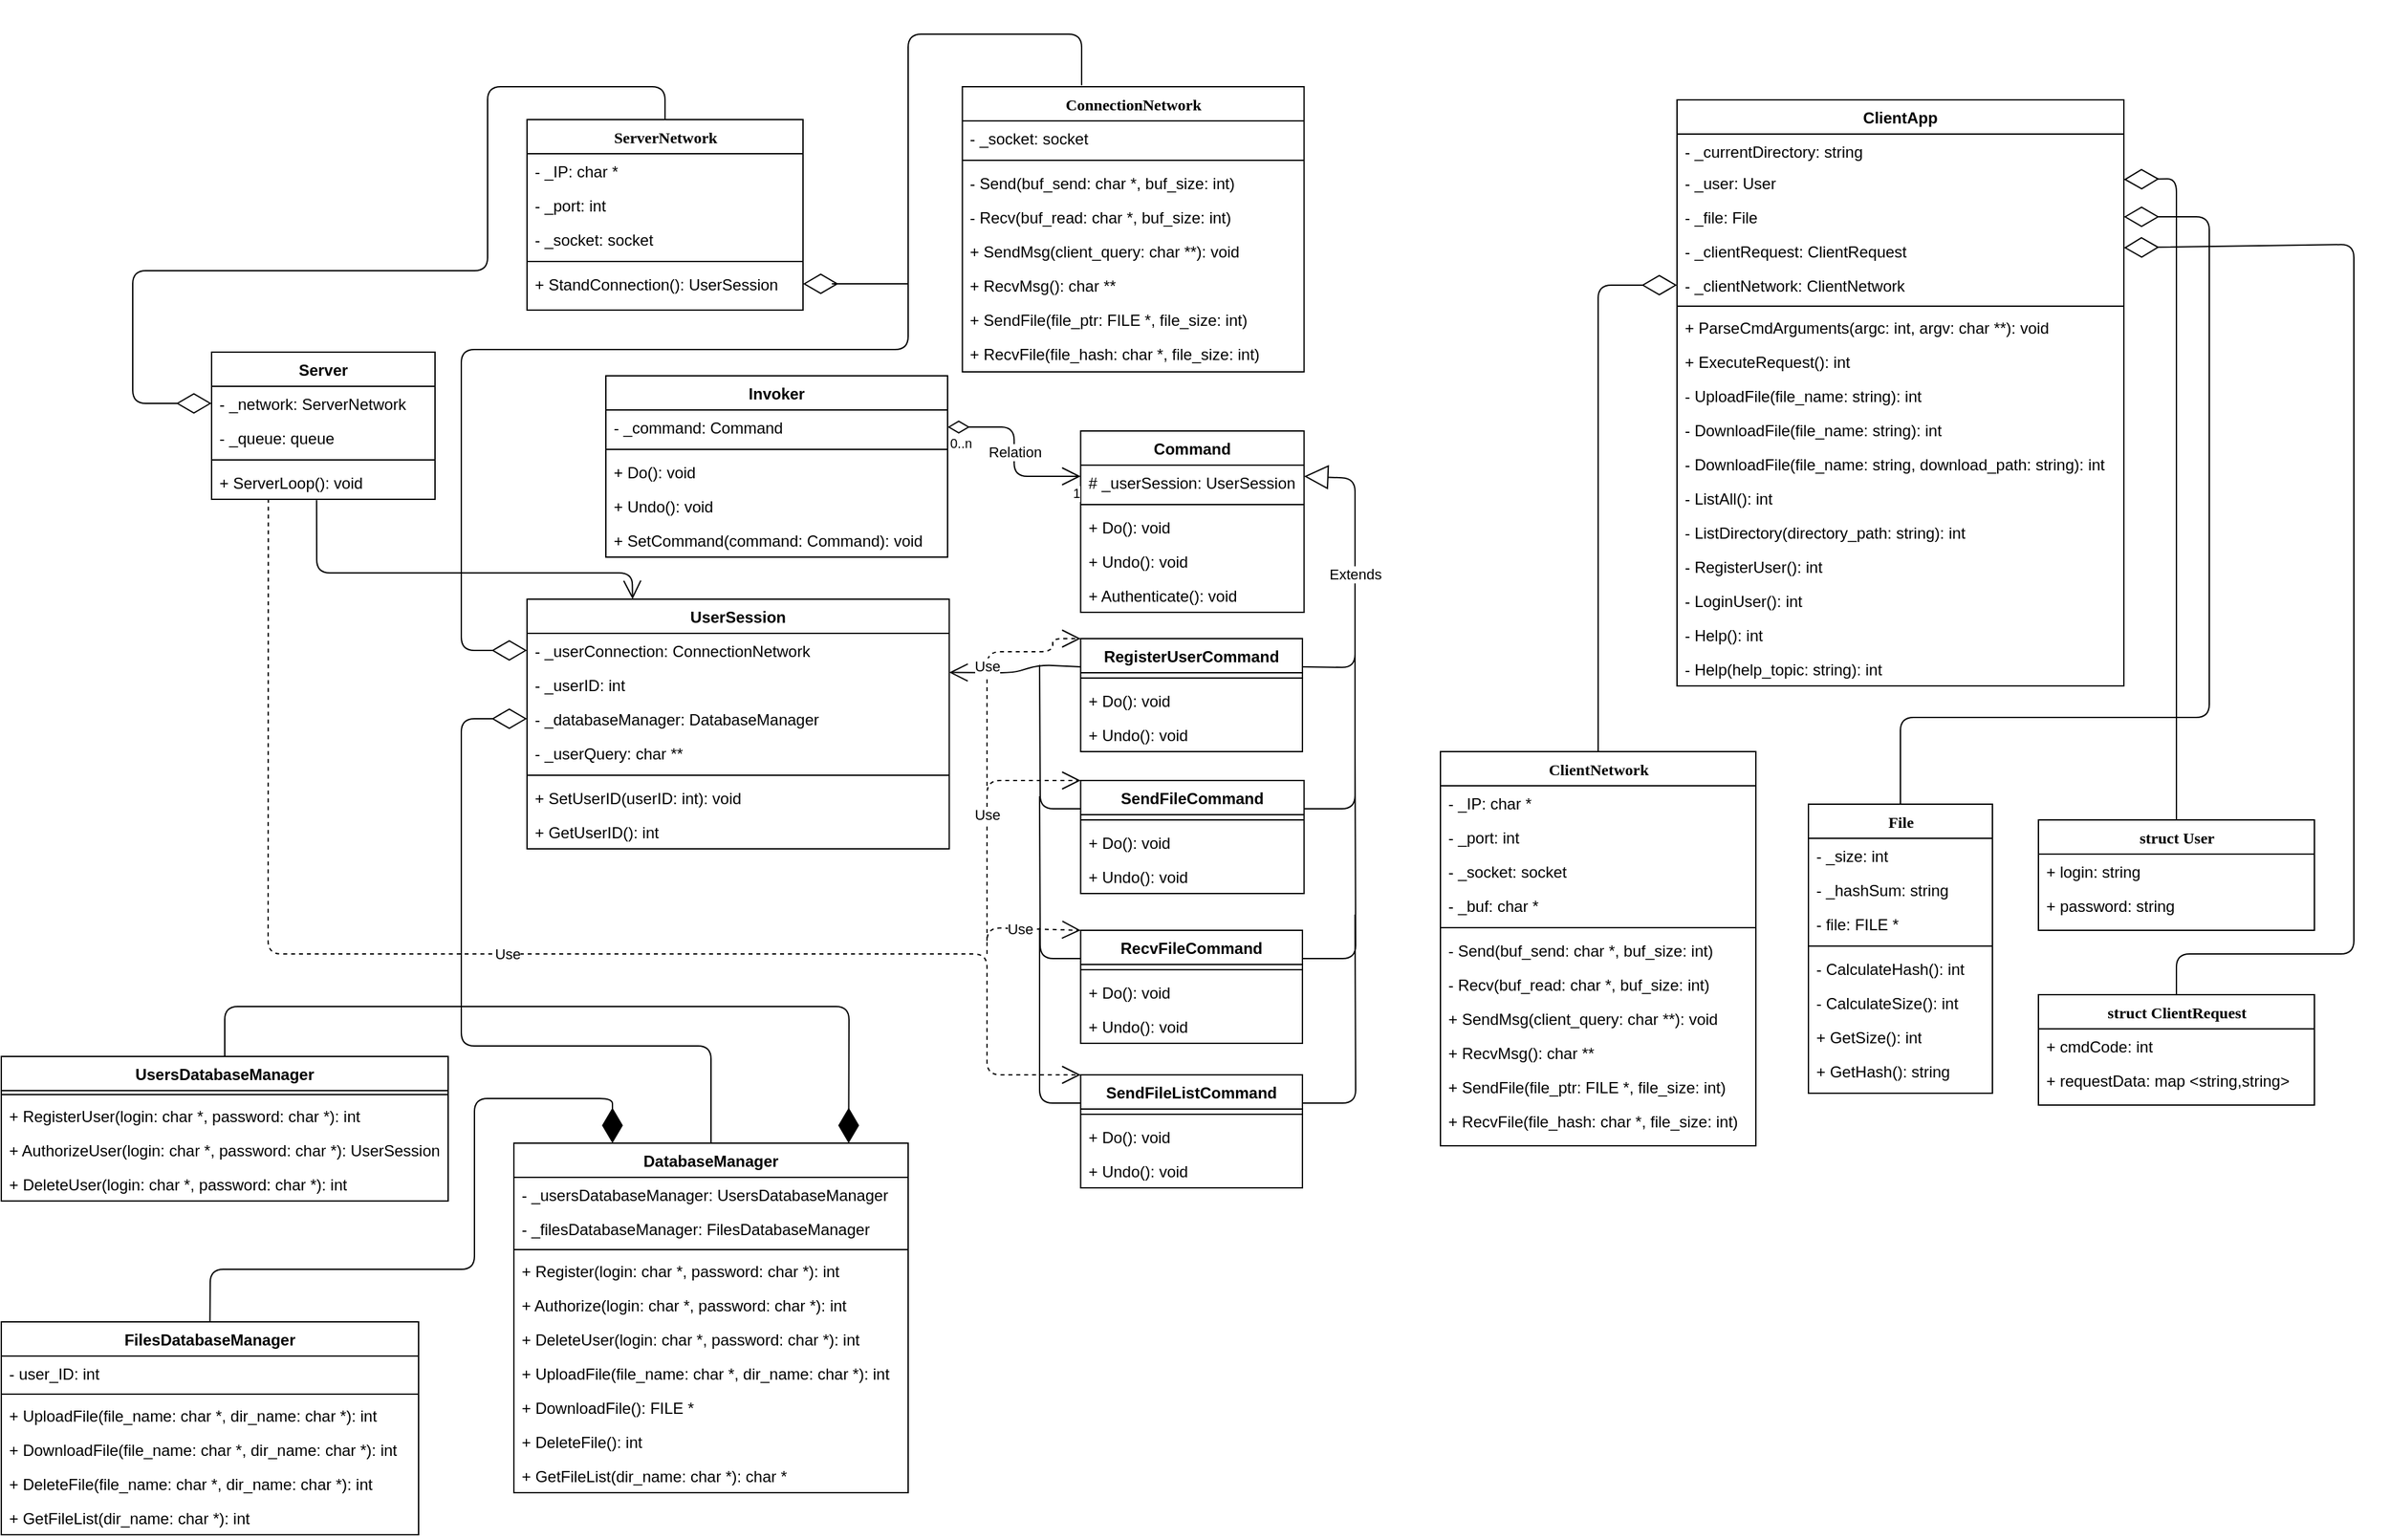 <mxfile version="12.9.10" type="device"><diagram name="Page-1" id="9f46799a-70d6-7492-0946-bef42562c5a5"><mxGraphModel dx="1616" dy="1796" grid="1" gridSize="10" guides="1" tooltips="1" connect="1" arrows="1" fold="1" page="1" pageScale="1" pageWidth="1100" pageHeight="850" background="#ffffff" math="0" shadow="0"><root><mxCell id="0"/><mxCell id="1" parent="0"/><mxCell id="78961159f06e98e8-17" value="ClientNetwork" style="swimlane;html=1;fontStyle=1;align=center;verticalAlign=top;childLayout=stackLayout;horizontal=1;startSize=26;horizontalStack=0;resizeParent=1;resizeLast=0;collapsible=1;marginBottom=0;swimlaneFillColor=#ffffff;rounded=0;shadow=0;comic=0;labelBackgroundColor=none;strokeWidth=1;fillColor=none;fontFamily=Verdana;fontSize=12" parent="1" vertex="1"><mxGeometry x="55" y="-254" width="240" height="300" as="geometry"/></mxCell><mxCell id="78961159f06e98e8-21" value="- _IP: char *" style="text;html=1;strokeColor=none;fillColor=none;align=left;verticalAlign=top;spacingLeft=4;spacingRight=4;whiteSpace=wrap;overflow=hidden;rotatable=0;points=[[0,0.5],[1,0.5]];portConstraint=eastwest;" parent="78961159f06e98e8-17" vertex="1"><mxGeometry y="26" width="240" height="26" as="geometry"/></mxCell><mxCell id="78961159f06e98e8-23" value="- _port: int" style="text;html=1;strokeColor=none;fillColor=none;align=left;verticalAlign=top;spacingLeft=4;spacingRight=4;whiteSpace=wrap;overflow=hidden;rotatable=0;points=[[0,0.5],[1,0.5]];portConstraint=eastwest;" parent="78961159f06e98e8-17" vertex="1"><mxGeometry y="52" width="240" height="26" as="geometry"/></mxCell><mxCell id="78961159f06e98e8-25" value="- _socket: socket" style="text;html=1;strokeColor=none;fillColor=none;align=left;verticalAlign=top;spacingLeft=4;spacingRight=4;whiteSpace=wrap;overflow=hidden;rotatable=0;points=[[0,0.5],[1,0.5]];portConstraint=eastwest;" parent="78961159f06e98e8-17" vertex="1"><mxGeometry y="78" width="240" height="26" as="geometry"/></mxCell><mxCell id="78961159f06e98e8-26" value="- _buf: char *" style="text;html=1;strokeColor=none;fillColor=none;align=left;verticalAlign=top;spacingLeft=4;spacingRight=4;whiteSpace=wrap;overflow=hidden;rotatable=0;points=[[0,0.5],[1,0.5]];portConstraint=eastwest;" parent="78961159f06e98e8-17" vertex="1"><mxGeometry y="104" width="240" height="26" as="geometry"/></mxCell><mxCell id="78961159f06e98e8-19" value="" style="line;html=1;strokeWidth=1;fillColor=none;align=left;verticalAlign=middle;spacingTop=-1;spacingLeft=3;spacingRight=3;rotatable=0;labelPosition=right;points=[];portConstraint=eastwest;" parent="78961159f06e98e8-17" vertex="1"><mxGeometry y="130" width="240" height="8" as="geometry"/></mxCell><mxCell id="78961159f06e98e8-20" value="- Send(buf_send: char *, buf_size: int)" style="text;html=1;strokeColor=none;fillColor=none;align=left;verticalAlign=top;spacingLeft=4;spacingRight=4;whiteSpace=wrap;overflow=hidden;rotatable=0;points=[[0,0.5],[1,0.5]];portConstraint=eastwest;" parent="78961159f06e98e8-17" vertex="1"><mxGeometry y="138" width="240" height="26" as="geometry"/></mxCell><mxCell id="78961159f06e98e8-27" value="- Recv(buf_read: char *, buf_size: int)" style="text;html=1;strokeColor=none;fillColor=none;align=left;verticalAlign=top;spacingLeft=4;spacingRight=4;whiteSpace=wrap;overflow=hidden;rotatable=0;points=[[0,0.5],[1,0.5]];portConstraint=eastwest;" parent="78961159f06e98e8-17" vertex="1"><mxGeometry y="164" width="240" height="26" as="geometry"/></mxCell><mxCell id="P-KAohICmjkEhbukeobM-4" value="+ SendMsg(client_query: char **): void" style="text;html=1;strokeColor=none;fillColor=none;align=left;verticalAlign=top;spacingLeft=4;spacingRight=4;whiteSpace=wrap;overflow=hidden;rotatable=0;points=[[0,0.5],[1,0.5]];portConstraint=eastwest;" parent="78961159f06e98e8-17" vertex="1"><mxGeometry y="190" width="240" height="26" as="geometry"/></mxCell><mxCell id="P-KAohICmjkEhbukeobM-5" value="+ RecvMsg(): char **" style="text;html=1;strokeColor=none;fillColor=none;align=left;verticalAlign=top;spacingLeft=4;spacingRight=4;whiteSpace=wrap;overflow=hidden;rotatable=0;points=[[0,0.5],[1,0.5]];portConstraint=eastwest;" parent="78961159f06e98e8-17" vertex="1"><mxGeometry y="216" width="240" height="26" as="geometry"/></mxCell><mxCell id="P-KAohICmjkEhbukeobM-6" value="+ SendFile(file_ptr: FILE *, file_size: int)" style="text;html=1;strokeColor=none;fillColor=none;align=left;verticalAlign=top;spacingLeft=4;spacingRight=4;whiteSpace=wrap;overflow=hidden;rotatable=0;points=[[0,0.5],[1,0.5]];portConstraint=eastwest;" parent="78961159f06e98e8-17" vertex="1"><mxGeometry y="242" width="240" height="26" as="geometry"/></mxCell><mxCell id="P-KAohICmjkEhbukeobM-7" value="+ RecvFile(file_hash: char *, file_size: int)" style="text;html=1;strokeColor=none;fillColor=none;align=left;verticalAlign=top;spacingLeft=4;spacingRight=4;whiteSpace=wrap;overflow=hidden;rotatable=0;points=[[0,0.5],[1,0.5]];portConstraint=eastwest;" parent="78961159f06e98e8-17" vertex="1"><mxGeometry y="268" width="240" height="26" as="geometry"/></mxCell><mxCell id="P-KAohICmjkEhbukeobM-17" value="ClientApp" style="swimlane;fontStyle=1;align=center;verticalAlign=top;childLayout=stackLayout;horizontal=1;startSize=26;horizontalStack=0;resizeParent=1;resizeParentMax=0;resizeLast=0;collapsible=1;marginBottom=0;" parent="1" vertex="1"><mxGeometry x="235" y="-750" width="340" height="446" as="geometry"><mxRectangle x="440" y="1" width="90" height="26" as="alternateBounds"/></mxGeometry></mxCell><mxCell id="P-KAohICmjkEhbukeobM-18" value="- _currentDirectory: string" style="text;strokeColor=none;fillColor=none;align=left;verticalAlign=top;spacingLeft=4;spacingRight=4;overflow=hidden;rotatable=0;points=[[0,0.5],[1,0.5]];portConstraint=eastwest;" parent="P-KAohICmjkEhbukeobM-17" vertex="1"><mxGeometry y="26" width="340" height="24" as="geometry"/></mxCell><mxCell id="P-KAohICmjkEhbukeobM-19" value="- _user: User" style="text;strokeColor=none;fillColor=none;align=left;verticalAlign=top;spacingLeft=4;spacingRight=4;overflow=hidden;rotatable=0;points=[[0,0.5],[1,0.5]];portConstraint=eastwest;" parent="P-KAohICmjkEhbukeobM-17" vertex="1"><mxGeometry y="50" width="340" height="26" as="geometry"/></mxCell><mxCell id="2sV6daY1KZGA7jN4HU9z-2" value="- _file: File" style="text;strokeColor=none;fillColor=none;align=left;verticalAlign=top;spacingLeft=4;spacingRight=4;overflow=hidden;rotatable=0;points=[[0,0.5],[1,0.5]];portConstraint=eastwest;" parent="P-KAohICmjkEhbukeobM-17" vertex="1"><mxGeometry y="76" width="340" height="26" as="geometry"/></mxCell><mxCell id="RQ9BTX-sx1l9kRDEvKUD-1" value="- _clientRequest: ClientRequest" style="text;strokeColor=none;fillColor=none;align=left;verticalAlign=top;spacingLeft=4;spacingRight=4;overflow=hidden;rotatable=0;points=[[0,0.5],[1,0.5]];portConstraint=eastwest;" vertex="1" parent="P-KAohICmjkEhbukeobM-17"><mxGeometry y="102" width="340" height="26" as="geometry"/></mxCell><mxCell id="2sV6daY1KZGA7jN4HU9z-48" value="- _clientNetwork: ClientNetwork" style="text;strokeColor=none;fillColor=none;align=left;verticalAlign=top;spacingLeft=4;spacingRight=4;overflow=hidden;rotatable=0;points=[[0,0.5],[1,0.5]];portConstraint=eastwest;" parent="P-KAohICmjkEhbukeobM-17" vertex="1"><mxGeometry y="128" width="340" height="26" as="geometry"/></mxCell><mxCell id="P-KAohICmjkEhbukeobM-21" value="" style="line;strokeWidth=1;fillColor=none;align=left;verticalAlign=middle;spacingTop=-1;spacingLeft=3;spacingRight=3;rotatable=0;labelPosition=right;points=[];portConstraint=eastwest;" parent="P-KAohICmjkEhbukeobM-17" vertex="1"><mxGeometry y="154" width="340" height="6" as="geometry"/></mxCell><mxCell id="P-KAohICmjkEhbukeobM-22" value="+ ParseCmdArguments(argc: int, argv: char **): void" style="text;strokeColor=none;fillColor=none;align=left;verticalAlign=top;spacingLeft=4;spacingRight=4;overflow=hidden;rotatable=0;points=[[0,0.5],[1,0.5]];portConstraint=eastwest;" parent="P-KAohICmjkEhbukeobM-17" vertex="1"><mxGeometry y="160" width="340" height="26" as="geometry"/></mxCell><mxCell id="RQ9BTX-sx1l9kRDEvKUD-2" value="+ ExecuteRequest(): int" style="text;strokeColor=none;fillColor=none;align=left;verticalAlign=top;spacingLeft=4;spacingRight=4;overflow=hidden;rotatable=0;points=[[0,0.5],[1,0.5]];portConstraint=eastwest;" vertex="1" parent="P-KAohICmjkEhbukeobM-17"><mxGeometry y="186" width="340" height="26" as="geometry"/></mxCell><mxCell id="P-KAohICmjkEhbukeobM-23" value="- UploadFile(file_name: string): int" style="text;strokeColor=none;fillColor=none;align=left;verticalAlign=top;spacingLeft=4;spacingRight=4;overflow=hidden;rotatable=0;points=[[0,0.5],[1,0.5]];portConstraint=eastwest;" parent="P-KAohICmjkEhbukeobM-17" vertex="1"><mxGeometry y="212" width="340" height="26" as="geometry"/></mxCell><mxCell id="P-KAohICmjkEhbukeobM-25" value="- DownloadFile(file_name: string): int" style="text;strokeColor=none;fillColor=none;align=left;verticalAlign=top;spacingLeft=4;spacingRight=4;overflow=hidden;rotatable=0;points=[[0,0.5],[1,0.5]];portConstraint=eastwest;" parent="P-KAohICmjkEhbukeobM-17" vertex="1"><mxGeometry y="238" width="340" height="26" as="geometry"/></mxCell><mxCell id="P-KAohICmjkEhbukeobM-26" value="- DownloadFile(file_name: string, download_path: string): int" style="text;strokeColor=none;fillColor=none;align=left;verticalAlign=top;spacingLeft=4;spacingRight=4;overflow=hidden;rotatable=0;points=[[0,0.5],[1,0.5]];portConstraint=eastwest;" parent="P-KAohICmjkEhbukeobM-17" vertex="1"><mxGeometry y="264" width="340" height="26" as="geometry"/></mxCell><mxCell id="P-KAohICmjkEhbukeobM-27" value="- ListAll(): int" style="text;strokeColor=none;fillColor=none;align=left;verticalAlign=top;spacingLeft=4;spacingRight=4;overflow=hidden;rotatable=0;points=[[0,0.5],[1,0.5]];portConstraint=eastwest;" parent="P-KAohICmjkEhbukeobM-17" vertex="1"><mxGeometry y="290" width="340" height="26" as="geometry"/></mxCell><mxCell id="P-KAohICmjkEhbukeobM-28" value="- ListDirectory(directory_path: string): int&#xa;" style="text;strokeColor=none;fillColor=none;align=left;verticalAlign=top;spacingLeft=4;spacingRight=4;overflow=hidden;rotatable=0;points=[[0,0.5],[1,0.5]];portConstraint=eastwest;" parent="P-KAohICmjkEhbukeobM-17" vertex="1"><mxGeometry y="316" width="340" height="26" as="geometry"/></mxCell><mxCell id="P-KAohICmjkEhbukeobM-29" value="- RegisterUser(): int" style="text;strokeColor=none;fillColor=none;align=left;verticalAlign=top;spacingLeft=4;spacingRight=4;overflow=hidden;rotatable=0;points=[[0,0.5],[1,0.5]];portConstraint=eastwest;" parent="P-KAohICmjkEhbukeobM-17" vertex="1"><mxGeometry y="342" width="340" height="26" as="geometry"/></mxCell><mxCell id="P-KAohICmjkEhbukeobM-30" value="- LoginUser(): int" style="text;strokeColor=none;fillColor=none;align=left;verticalAlign=top;spacingLeft=4;spacingRight=4;overflow=hidden;rotatable=0;points=[[0,0.5],[1,0.5]];portConstraint=eastwest;" parent="P-KAohICmjkEhbukeobM-17" vertex="1"><mxGeometry y="368" width="340" height="26" as="geometry"/></mxCell><mxCell id="P-KAohICmjkEhbukeobM-31" value="- Help(): int" style="text;strokeColor=none;fillColor=none;align=left;verticalAlign=top;spacingLeft=4;spacingRight=4;overflow=hidden;rotatable=0;points=[[0,0.5],[1,0.5]];portConstraint=eastwest;" parent="P-KAohICmjkEhbukeobM-17" vertex="1"><mxGeometry y="394" width="340" height="26" as="geometry"/></mxCell><mxCell id="P-KAohICmjkEhbukeobM-32" value="- Help(help_topic: string): int" style="text;strokeColor=none;fillColor=none;align=left;verticalAlign=top;spacingLeft=4;spacingRight=4;overflow=hidden;rotatable=0;points=[[0,0.5],[1,0.5]];portConstraint=eastwest;" parent="P-KAohICmjkEhbukeobM-17" vertex="1"><mxGeometry y="420" width="340" height="26" as="geometry"/></mxCell><mxCell id="2sV6daY1KZGA7jN4HU9z-38" value="" style="endArrow=diamondThin;endFill=0;endSize=24;html=1;entryX=1;entryY=0.5;entryDx=0;entryDy=0;exitX=0.5;exitY=0;exitDx=0;exitDy=0;" parent="1" source="78961159f06e98e8-108" target="2sV6daY1KZGA7jN4HU9z-2" edge="1"><mxGeometry width="160" relative="1" as="geometry"><mxPoint x="495" y="-260" as="sourcePoint"/><mxPoint x="925" y="-720" as="targetPoint"/><Array as="points"><mxPoint x="405" y="-280"/><mxPoint x="640" y="-280"/><mxPoint x="640" y="-661"/></Array></mxGeometry></mxCell><mxCell id="2sV6daY1KZGA7jN4HU9z-50" value="" style="endArrow=diamondThin;endFill=0;endSize=24;html=1;entryX=0;entryY=0.5;entryDx=0;entryDy=0;exitX=0.5;exitY=0;exitDx=0;exitDy=0;" parent="1" source="78961159f06e98e8-17" target="2sV6daY1KZGA7jN4HU9z-48" edge="1"><mxGeometry width="160" relative="1" as="geometry"><mxPoint x="40" y="-673" as="sourcePoint"/><mxPoint x="75" y="-730" as="targetPoint"/><Array as="points"><mxPoint x="175" y="-609"/></Array></mxGeometry></mxCell><mxCell id="2sV6daY1KZGA7jN4HU9z-54" value="DatabaseManager" style="swimlane;fontStyle=1;align=center;verticalAlign=top;childLayout=stackLayout;horizontal=1;startSize=26;horizontalStack=0;resizeParent=1;resizeParentMax=0;resizeLast=0;collapsible=1;marginBottom=0;" parent="1" vertex="1"><mxGeometry x="-650" y="44" width="300" height="266" as="geometry"><mxRectangle x="440" y="1" width="90" height="26" as="alternateBounds"/></mxGeometry></mxCell><mxCell id="2sV6daY1KZGA7jN4HU9z-55" value="- _usersDatabaseManager: UsersDatabaseManager" style="text;strokeColor=none;fillColor=none;align=left;verticalAlign=top;spacingLeft=4;spacingRight=4;overflow=hidden;rotatable=0;points=[[0,0.5],[1,0.5]];portConstraint=eastwest;" parent="2sV6daY1KZGA7jN4HU9z-54" vertex="1"><mxGeometry y="26" width="300" height="26" as="geometry"/></mxCell><mxCell id="2sV6daY1KZGA7jN4HU9z-56" value="- _filesDatabaseManager: FilesDatabaseManager" style="text;strokeColor=none;fillColor=none;align=left;verticalAlign=top;spacingLeft=4;spacingRight=4;overflow=hidden;rotatable=0;points=[[0,0.5],[1,0.5]];portConstraint=eastwest;" parent="2sV6daY1KZGA7jN4HU9z-54" vertex="1"><mxGeometry y="52" width="300" height="26" as="geometry"/></mxCell><mxCell id="2sV6daY1KZGA7jN4HU9z-60" value="" style="line;strokeWidth=1;fillColor=none;align=left;verticalAlign=middle;spacingTop=-1;spacingLeft=3;spacingRight=3;rotatable=0;labelPosition=right;points=[];portConstraint=eastwest;" parent="2sV6daY1KZGA7jN4HU9z-54" vertex="1"><mxGeometry y="78" width="300" height="6" as="geometry"/></mxCell><mxCell id="2sV6daY1KZGA7jN4HU9z-61" value="+ Register(login: char *, password: char *): int" style="text;strokeColor=none;fillColor=none;align=left;verticalAlign=top;spacingLeft=4;spacingRight=4;overflow=hidden;rotatable=0;points=[[0,0.5],[1,0.5]];portConstraint=eastwest;" parent="2sV6daY1KZGA7jN4HU9z-54" vertex="1"><mxGeometry y="84" width="300" height="26" as="geometry"/></mxCell><mxCell id="2sV6daY1KZGA7jN4HU9z-62" value="+ Authorize(login: char *, password: char *): int" style="text;strokeColor=none;fillColor=none;align=left;verticalAlign=top;spacingLeft=4;spacingRight=4;overflow=hidden;rotatable=0;points=[[0,0.5],[1,0.5]];portConstraint=eastwest;" parent="2sV6daY1KZGA7jN4HU9z-54" vertex="1"><mxGeometry y="110" width="300" height="26" as="geometry"/></mxCell><mxCell id="2sV6daY1KZGA7jN4HU9z-63" value="+ DeleteUser(login: char *, password: char *): int" style="text;strokeColor=none;fillColor=none;align=left;verticalAlign=top;spacingLeft=4;spacingRight=4;overflow=hidden;rotatable=0;points=[[0,0.5],[1,0.5]];portConstraint=eastwest;" parent="2sV6daY1KZGA7jN4HU9z-54" vertex="1"><mxGeometry y="136" width="300" height="26" as="geometry"/></mxCell><mxCell id="2sV6daY1KZGA7jN4HU9z-64" value="+ UploadFile(file_name: char *, dir_name: char *): int" style="text;strokeColor=none;fillColor=none;align=left;verticalAlign=top;spacingLeft=4;spacingRight=4;overflow=hidden;rotatable=0;points=[[0,0.5],[1,0.5]];portConstraint=eastwest;" parent="2sV6daY1KZGA7jN4HU9z-54" vertex="1"><mxGeometry y="162" width="300" height="26" as="geometry"/></mxCell><mxCell id="2sV6daY1KZGA7jN4HU9z-65" value="+ DownloadFile(): FILE *" style="text;strokeColor=none;fillColor=none;align=left;verticalAlign=top;spacingLeft=4;spacingRight=4;overflow=hidden;rotatable=0;points=[[0,0.5],[1,0.5]];portConstraint=eastwest;" parent="2sV6daY1KZGA7jN4HU9z-54" vertex="1"><mxGeometry y="188" width="300" height="26" as="geometry"/></mxCell><mxCell id="2sV6daY1KZGA7jN4HU9z-66" value="+ DeleteFile(): int" style="text;strokeColor=none;fillColor=none;align=left;verticalAlign=top;spacingLeft=4;spacingRight=4;overflow=hidden;rotatable=0;points=[[0,0.5],[1,0.5]];portConstraint=eastwest;" parent="2sV6daY1KZGA7jN4HU9z-54" vertex="1"><mxGeometry y="214" width="300" height="26" as="geometry"/></mxCell><mxCell id="2sV6daY1KZGA7jN4HU9z-67" value="+ GetFileList(dir_name: char *): char *" style="text;strokeColor=none;fillColor=none;align=left;verticalAlign=top;spacingLeft=4;spacingRight=4;overflow=hidden;rotatable=0;points=[[0,0.5],[1,0.5]];portConstraint=eastwest;" parent="2sV6daY1KZGA7jN4HU9z-54" vertex="1"><mxGeometry y="240" width="300" height="26" as="geometry"/></mxCell><mxCell id="2sV6daY1KZGA7jN4HU9z-85" value="UsersDatabaseManager" style="swimlane;fontStyle=1;align=center;verticalAlign=top;childLayout=stackLayout;horizontal=1;startSize=26;horizontalStack=0;resizeParent=1;resizeParentMax=0;resizeLast=0;collapsible=1;marginBottom=0;" parent="1" vertex="1"><mxGeometry x="-1040" y="-22" width="340" height="110" as="geometry"><mxRectangle x="440" y="1" width="90" height="26" as="alternateBounds"/></mxGeometry></mxCell><mxCell id="2sV6daY1KZGA7jN4HU9z-88" value="" style="line;strokeWidth=1;fillColor=none;align=left;verticalAlign=middle;spacingTop=-1;spacingLeft=3;spacingRight=3;rotatable=0;labelPosition=right;points=[];portConstraint=eastwest;" parent="2sV6daY1KZGA7jN4HU9z-85" vertex="1"><mxGeometry y="26" width="340" height="6" as="geometry"/></mxCell><mxCell id="2sV6daY1KZGA7jN4HU9z-89" value="+ RegisterUser(login: char *, password: char *): int" style="text;strokeColor=none;fillColor=none;align=left;verticalAlign=top;spacingLeft=4;spacingRight=4;overflow=hidden;rotatable=0;points=[[0,0.5],[1,0.5]];portConstraint=eastwest;" parent="2sV6daY1KZGA7jN4HU9z-85" vertex="1"><mxGeometry y="32" width="340" height="26" as="geometry"/></mxCell><mxCell id="2sV6daY1KZGA7jN4HU9z-90" value="+ AuthorizeUser(login: char *, password: char *): UserSession" style="text;strokeColor=none;fillColor=none;align=left;verticalAlign=top;spacingLeft=4;spacingRight=4;overflow=hidden;rotatable=0;points=[[0,0.5],[1,0.5]];portConstraint=eastwest;" parent="2sV6daY1KZGA7jN4HU9z-85" vertex="1"><mxGeometry y="58" width="340" height="26" as="geometry"/></mxCell><mxCell id="2sV6daY1KZGA7jN4HU9z-98" value="+ DeleteUser(login: char *, password: char *): int" style="text;strokeColor=none;fillColor=none;align=left;verticalAlign=top;spacingLeft=4;spacingRight=4;overflow=hidden;rotatable=0;points=[[0,0.5],[1,0.5]];portConstraint=eastwest;" parent="2sV6daY1KZGA7jN4HU9z-85" vertex="1"><mxGeometry y="84" width="340" height="26" as="geometry"/></mxCell><mxCell id="2sV6daY1KZGA7jN4HU9z-99" value="FilesDatabaseManager" style="swimlane;fontStyle=1;align=center;verticalAlign=top;childLayout=stackLayout;horizontal=1;startSize=26;horizontalStack=0;resizeParent=1;resizeParentMax=0;resizeLast=0;collapsible=1;marginBottom=0;" parent="1" vertex="1"><mxGeometry x="-1040" y="180" width="317.5" height="162" as="geometry"><mxRectangle x="440" y="1" width="90" height="26" as="alternateBounds"/></mxGeometry></mxCell><mxCell id="2sV6daY1KZGA7jN4HU9z-101" value="- user_ID: int" style="text;strokeColor=none;fillColor=none;align=left;verticalAlign=top;spacingLeft=4;spacingRight=4;overflow=hidden;rotatable=0;points=[[0,0.5],[1,0.5]];portConstraint=eastwest;" parent="2sV6daY1KZGA7jN4HU9z-99" vertex="1"><mxGeometry y="26" width="317.5" height="26" as="geometry"/></mxCell><mxCell id="2sV6daY1KZGA7jN4HU9z-100" value="" style="line;strokeWidth=1;fillColor=none;align=left;verticalAlign=middle;spacingTop=-1;spacingLeft=3;spacingRight=3;rotatable=0;labelPosition=right;points=[];portConstraint=eastwest;" parent="2sV6daY1KZGA7jN4HU9z-99" vertex="1"><mxGeometry y="52" width="317.5" height="6" as="geometry"/></mxCell><mxCell id="2sV6daY1KZGA7jN4HU9z-102" value="+ UploadFile(file_name: char *, dir_name: char *): int" style="text;strokeColor=none;fillColor=none;align=left;verticalAlign=top;spacingLeft=4;spacingRight=4;overflow=hidden;rotatable=0;points=[[0,0.5],[1,0.5]];portConstraint=eastwest;" parent="2sV6daY1KZGA7jN4HU9z-99" vertex="1"><mxGeometry y="58" width="317.5" height="26" as="geometry"/></mxCell><mxCell id="2sV6daY1KZGA7jN4HU9z-103" value="+ DownloadFile(file_name: char *, dir_name: char *): int" style="text;strokeColor=none;fillColor=none;align=left;verticalAlign=top;spacingLeft=4;spacingRight=4;overflow=hidden;rotatable=0;points=[[0,0.5],[1,0.5]];portConstraint=eastwest;" parent="2sV6daY1KZGA7jN4HU9z-99" vertex="1"><mxGeometry y="84" width="317.5" height="26" as="geometry"/></mxCell><mxCell id="2sV6daY1KZGA7jN4HU9z-105" value="+ DeleteFile(file_name: char *, dir_name: char *): int" style="text;strokeColor=none;fillColor=none;align=left;verticalAlign=top;spacingLeft=4;spacingRight=4;overflow=hidden;rotatable=0;points=[[0,0.5],[1,0.5]];portConstraint=eastwest;" parent="2sV6daY1KZGA7jN4HU9z-99" vertex="1"><mxGeometry y="110" width="317.5" height="26" as="geometry"/></mxCell><mxCell id="2sV6daY1KZGA7jN4HU9z-104" value="+ GetFileList(dir_name: char *): int" style="text;strokeColor=none;fillColor=none;align=left;verticalAlign=top;spacingLeft=4;spacingRight=4;overflow=hidden;rotatable=0;points=[[0,0.5],[1,0.5]];portConstraint=eastwest;" parent="2sV6daY1KZGA7jN4HU9z-99" vertex="1"><mxGeometry y="136" width="317.5" height="26" as="geometry"/></mxCell><mxCell id="2sV6daY1KZGA7jN4HU9z-110" value="" style="endArrow=diamondThin;endFill=1;endSize=24;html=1;exitX=0.5;exitY=0;exitDx=0;exitDy=0;entryX=0.25;entryY=0;entryDx=0;entryDy=0;" parent="1" source="2sV6daY1KZGA7jN4HU9z-99" target="2sV6daY1KZGA7jN4HU9z-54" edge="1"><mxGeometry width="160" relative="1" as="geometry"><mxPoint x="-880" y="140" as="sourcePoint"/><mxPoint x="-600" y="130" as="targetPoint"/><Array as="points"><mxPoint x="-881" y="140"/><mxPoint x="-680" y="140"/><mxPoint x="-680" y="10"/><mxPoint x="-575" y="10"/></Array></mxGeometry></mxCell><mxCell id="2sV6daY1KZGA7jN4HU9z-112" value="" style="endArrow=diamondThin;endFill=1;endSize=24;html=1;exitX=0.5;exitY=0;exitDx=0;exitDy=0;entryX=0.849;entryY=0;entryDx=0;entryDy=0;entryPerimeter=0;" parent="1" source="2sV6daY1KZGA7jN4HU9z-85" target="2sV6daY1KZGA7jN4HU9z-54" edge="1"><mxGeometry width="160" relative="1" as="geometry"><mxPoint x="-750" y="20" as="sourcePoint"/><mxPoint x="-360" y="10" as="targetPoint"/><Array as="points"><mxPoint x="-870" y="-60"/><mxPoint x="-395" y="-60"/></Array></mxGeometry></mxCell><mxCell id="2sV6daY1KZGA7jN4HU9z-114" value="ServerNetwork" style="swimlane;html=1;fontStyle=1;align=center;verticalAlign=top;childLayout=stackLayout;horizontal=1;startSize=26;horizontalStack=0;resizeParent=1;resizeLast=0;collapsible=1;marginBottom=0;swimlaneFillColor=#ffffff;rounded=0;shadow=0;comic=0;labelBackgroundColor=none;strokeWidth=1;fillColor=none;fontFamily=Verdana;fontSize=12" parent="1" vertex="1"><mxGeometry x="-640" y="-735" width="210" height="145" as="geometry"/></mxCell><mxCell id="2sV6daY1KZGA7jN4HU9z-115" value="- _IP: char *" style="text;html=1;strokeColor=none;fillColor=none;align=left;verticalAlign=top;spacingLeft=4;spacingRight=4;whiteSpace=wrap;overflow=hidden;rotatable=0;points=[[0,0.5],[1,0.5]];portConstraint=eastwest;" parent="2sV6daY1KZGA7jN4HU9z-114" vertex="1"><mxGeometry y="26" width="210" height="26" as="geometry"/></mxCell><mxCell id="2sV6daY1KZGA7jN4HU9z-116" value="- _port: int" style="text;html=1;strokeColor=none;fillColor=none;align=left;verticalAlign=top;spacingLeft=4;spacingRight=4;whiteSpace=wrap;overflow=hidden;rotatable=0;points=[[0,0.5],[1,0.5]];portConstraint=eastwest;" parent="2sV6daY1KZGA7jN4HU9z-114" vertex="1"><mxGeometry y="52" width="210" height="26" as="geometry"/></mxCell><mxCell id="2sV6daY1KZGA7jN4HU9z-117" value="- _socket: socket" style="text;html=1;strokeColor=none;fillColor=none;align=left;verticalAlign=top;spacingLeft=4;spacingRight=4;whiteSpace=wrap;overflow=hidden;rotatable=0;points=[[0,0.5],[1,0.5]];portConstraint=eastwest;" parent="2sV6daY1KZGA7jN4HU9z-114" vertex="1"><mxGeometry y="78" width="210" height="26" as="geometry"/></mxCell><mxCell id="2sV6daY1KZGA7jN4HU9z-119" value="" style="line;html=1;strokeWidth=1;fillColor=none;align=left;verticalAlign=middle;spacingTop=-1;spacingLeft=3;spacingRight=3;rotatable=0;labelPosition=right;points=[];portConstraint=eastwest;" parent="2sV6daY1KZGA7jN4HU9z-114" vertex="1"><mxGeometry y="104" width="210" height="8" as="geometry"/></mxCell><mxCell id="2sV6daY1KZGA7jN4HU9z-120" value="+ StandConnection(): UserSession&amp;nbsp;" style="text;html=1;strokeColor=none;fillColor=none;align=left;verticalAlign=top;spacingLeft=4;spacingRight=4;whiteSpace=wrap;overflow=hidden;rotatable=0;points=[[0,0.5],[1,0.5]];portConstraint=eastwest;" parent="2sV6daY1KZGA7jN4HU9z-114" vertex="1"><mxGeometry y="112" width="210" height="26" as="geometry"/></mxCell><mxCell id="2sV6daY1KZGA7jN4HU9z-126" value="ConnectionNetwork" style="swimlane;html=1;fontStyle=1;align=center;verticalAlign=top;childLayout=stackLayout;horizontal=1;startSize=26;horizontalStack=0;resizeParent=1;resizeLast=0;collapsible=1;marginBottom=0;swimlaneFillColor=#ffffff;rounded=0;shadow=0;comic=0;labelBackgroundColor=none;strokeWidth=1;fillColor=none;fontFamily=Verdana;fontSize=12" parent="1" vertex="1"><mxGeometry x="-308.75" y="-760" width="260" height="217" as="geometry"/></mxCell><mxCell id="2sV6daY1KZGA7jN4HU9z-129" value="- _socket: socket" style="text;html=1;strokeColor=none;fillColor=none;align=left;verticalAlign=top;spacingLeft=4;spacingRight=4;whiteSpace=wrap;overflow=hidden;rotatable=0;points=[[0,0.5],[1,0.5]];portConstraint=eastwest;" parent="2sV6daY1KZGA7jN4HU9z-126" vertex="1"><mxGeometry y="26" width="260" height="26" as="geometry"/></mxCell><mxCell id="2sV6daY1KZGA7jN4HU9z-131" value="" style="line;html=1;strokeWidth=1;fillColor=none;align=left;verticalAlign=middle;spacingTop=-1;spacingLeft=3;spacingRight=3;rotatable=0;labelPosition=right;points=[];portConstraint=eastwest;" parent="2sV6daY1KZGA7jN4HU9z-126" vertex="1"><mxGeometry y="52" width="260" height="8" as="geometry"/></mxCell><mxCell id="2sV6daY1KZGA7jN4HU9z-132" value="- Send(buf_send: char *, buf_size: int)" style="text;html=1;strokeColor=none;fillColor=none;align=left;verticalAlign=top;spacingLeft=4;spacingRight=4;whiteSpace=wrap;overflow=hidden;rotatable=0;points=[[0,0.5],[1,0.5]];portConstraint=eastwest;" parent="2sV6daY1KZGA7jN4HU9z-126" vertex="1"><mxGeometry y="60" width="260" height="26" as="geometry"/></mxCell><mxCell id="2sV6daY1KZGA7jN4HU9z-133" value="- Recv(buf_read: char *, buf_size: int)" style="text;html=1;strokeColor=none;fillColor=none;align=left;verticalAlign=top;spacingLeft=4;spacingRight=4;whiteSpace=wrap;overflow=hidden;rotatable=0;points=[[0,0.5],[1,0.5]];portConstraint=eastwest;" parent="2sV6daY1KZGA7jN4HU9z-126" vertex="1"><mxGeometry y="86" width="260" height="26" as="geometry"/></mxCell><mxCell id="2sV6daY1KZGA7jN4HU9z-134" value="+ SendMsg(client_query: char **): void&amp;nbsp;" style="text;html=1;strokeColor=none;fillColor=none;align=left;verticalAlign=top;spacingLeft=4;spacingRight=4;whiteSpace=wrap;overflow=hidden;rotatable=0;points=[[0,0.5],[1,0.5]];portConstraint=eastwest;" parent="2sV6daY1KZGA7jN4HU9z-126" vertex="1"><mxGeometry y="112" width="260" height="26" as="geometry"/></mxCell><mxCell id="2sV6daY1KZGA7jN4HU9z-135" value="+ RecvMsg(): char **" style="text;html=1;strokeColor=none;fillColor=none;align=left;verticalAlign=top;spacingLeft=4;spacingRight=4;whiteSpace=wrap;overflow=hidden;rotatable=0;points=[[0,0.5],[1,0.5]];portConstraint=eastwest;" parent="2sV6daY1KZGA7jN4HU9z-126" vertex="1"><mxGeometry y="138" width="260" height="26" as="geometry"/></mxCell><mxCell id="2sV6daY1KZGA7jN4HU9z-136" value="+ SendFile(file_ptr: FILE *, file_size: int)" style="text;html=1;strokeColor=none;fillColor=none;align=left;verticalAlign=top;spacingLeft=4;spacingRight=4;whiteSpace=wrap;overflow=hidden;rotatable=0;points=[[0,0.5],[1,0.5]];portConstraint=eastwest;" parent="2sV6daY1KZGA7jN4HU9z-126" vertex="1"><mxGeometry y="164" width="260" height="26" as="geometry"/></mxCell><mxCell id="2sV6daY1KZGA7jN4HU9z-137" value="+ RecvFile(file_hash: char *, file_size: int)" style="text;html=1;strokeColor=none;fillColor=none;align=left;verticalAlign=top;spacingLeft=4;spacingRight=4;whiteSpace=wrap;overflow=hidden;rotatable=0;points=[[0,0.5],[1,0.5]];portConstraint=eastwest;" parent="2sV6daY1KZGA7jN4HU9z-126" vertex="1"><mxGeometry y="190" width="260" height="26" as="geometry"/></mxCell><mxCell id="2sV6daY1KZGA7jN4HU9z-155" value="Server" style="swimlane;fontStyle=1;align=center;verticalAlign=top;childLayout=stackLayout;horizontal=1;startSize=26;horizontalStack=0;resizeParent=1;resizeParentMax=0;resizeLast=0;collapsible=1;marginBottom=0;" parent="1" vertex="1"><mxGeometry x="-880" y="-558" width="170" height="112" as="geometry"/></mxCell><mxCell id="2sV6daY1KZGA7jN4HU9z-156" value="- _network: ServerNetwork" style="text;strokeColor=none;fillColor=none;align=left;verticalAlign=top;spacingLeft=4;spacingRight=4;overflow=hidden;rotatable=0;points=[[0,0.5],[1,0.5]];portConstraint=eastwest;" parent="2sV6daY1KZGA7jN4HU9z-155" vertex="1"><mxGeometry y="26" width="170" height="26" as="geometry"/></mxCell><mxCell id="2sV6daY1KZGA7jN4HU9z-295" value="- _queue: queue" style="text;strokeColor=none;fillColor=none;align=left;verticalAlign=top;spacingLeft=4;spacingRight=4;overflow=hidden;rotatable=0;points=[[0,0.5],[1,0.5]];portConstraint=eastwest;" parent="2sV6daY1KZGA7jN4HU9z-155" vertex="1"><mxGeometry y="52" width="170" height="26" as="geometry"/></mxCell><mxCell id="2sV6daY1KZGA7jN4HU9z-157" value="" style="line;strokeWidth=1;fillColor=none;align=left;verticalAlign=middle;spacingTop=-1;spacingLeft=3;spacingRight=3;rotatable=0;labelPosition=right;points=[];portConstraint=eastwest;" parent="2sV6daY1KZGA7jN4HU9z-155" vertex="1"><mxGeometry y="78" width="170" height="8" as="geometry"/></mxCell><mxCell id="2sV6daY1KZGA7jN4HU9z-158" value="+ ServerLoop(): void" style="text;strokeColor=none;fillColor=none;align=left;verticalAlign=top;spacingLeft=4;spacingRight=4;overflow=hidden;rotatable=0;points=[[0,0.5],[1,0.5]];portConstraint=eastwest;" parent="2sV6daY1KZGA7jN4HU9z-155" vertex="1"><mxGeometry y="86" width="170" height="26" as="geometry"/></mxCell><mxCell id="2sV6daY1KZGA7jN4HU9z-159" value="Invoker" style="swimlane;fontStyle=1;align=center;verticalAlign=top;childLayout=stackLayout;horizontal=1;startSize=26;horizontalStack=0;resizeParent=1;resizeParentMax=0;resizeLast=0;collapsible=1;marginBottom=0;" parent="1" vertex="1"><mxGeometry x="-580" y="-540" width="260" height="138" as="geometry"/></mxCell><mxCell id="2sV6daY1KZGA7jN4HU9z-160" value="- _command: Command" style="text;strokeColor=none;fillColor=none;align=left;verticalAlign=top;spacingLeft=4;spacingRight=4;overflow=hidden;rotatable=0;points=[[0,0.5],[1,0.5]];portConstraint=eastwest;" parent="2sV6daY1KZGA7jN4HU9z-159" vertex="1"><mxGeometry y="26" width="260" height="26" as="geometry"/></mxCell><mxCell id="2sV6daY1KZGA7jN4HU9z-161" value="" style="line;strokeWidth=1;fillColor=none;align=left;verticalAlign=middle;spacingTop=-1;spacingLeft=3;spacingRight=3;rotatable=0;labelPosition=right;points=[];portConstraint=eastwest;" parent="2sV6daY1KZGA7jN4HU9z-159" vertex="1"><mxGeometry y="52" width="260" height="8" as="geometry"/></mxCell><mxCell id="2sV6daY1KZGA7jN4HU9z-197" value="+ Do(): void" style="text;strokeColor=none;fillColor=none;align=left;verticalAlign=top;spacingLeft=4;spacingRight=4;overflow=hidden;rotatable=0;points=[[0,0.5],[1,0.5]];portConstraint=eastwest;" parent="2sV6daY1KZGA7jN4HU9z-159" vertex="1"><mxGeometry y="60" width="260" height="26" as="geometry"/></mxCell><mxCell id="2sV6daY1KZGA7jN4HU9z-196" value="+ Undo(): void" style="text;strokeColor=none;fillColor=none;align=left;verticalAlign=top;spacingLeft=4;spacingRight=4;overflow=hidden;rotatable=0;points=[[0,0.5],[1,0.5]];portConstraint=eastwest;" parent="2sV6daY1KZGA7jN4HU9z-159" vertex="1"><mxGeometry y="86" width="260" height="26" as="geometry"/></mxCell><mxCell id="2sV6daY1KZGA7jN4HU9z-198" value="+ SetCommand(command: Command): void" style="text;strokeColor=none;fillColor=none;align=left;verticalAlign=top;spacingLeft=4;spacingRight=4;overflow=hidden;rotatable=0;points=[[0,0.5],[1,0.5]];portConstraint=eastwest;" parent="2sV6daY1KZGA7jN4HU9z-159" vertex="1"><mxGeometry y="112" width="260" height="26" as="geometry"/></mxCell><mxCell id="2sV6daY1KZGA7jN4HU9z-163" value="Command" style="swimlane;fontStyle=1;align=center;verticalAlign=top;childLayout=stackLayout;horizontal=1;startSize=26;horizontalStack=0;resizeParent=1;resizeParentMax=0;resizeLast=0;collapsible=1;marginBottom=0;" parent="1" vertex="1"><mxGeometry x="-218.75" y="-498" width="170" height="138" as="geometry"/></mxCell><mxCell id="2sV6daY1KZGA7jN4HU9z-240" value="# _userSession: UserSession" style="text;strokeColor=none;fillColor=none;align=left;verticalAlign=top;spacingLeft=4;spacingRight=4;overflow=hidden;rotatable=0;points=[[0,0.5],[1,0.5]];portConstraint=eastwest;" parent="2sV6daY1KZGA7jN4HU9z-163" vertex="1"><mxGeometry y="26" width="170" height="26" as="geometry"/></mxCell><mxCell id="2sV6daY1KZGA7jN4HU9z-165" value="" style="line;strokeWidth=1;fillColor=none;align=left;verticalAlign=middle;spacingTop=-1;spacingLeft=3;spacingRight=3;rotatable=0;labelPosition=right;points=[];portConstraint=eastwest;" parent="2sV6daY1KZGA7jN4HU9z-163" vertex="1"><mxGeometry y="52" width="170" height="8" as="geometry"/></mxCell><mxCell id="2sV6daY1KZGA7jN4HU9z-166" value="+ Do(): void" style="text;strokeColor=none;fillColor=none;align=left;verticalAlign=top;spacingLeft=4;spacingRight=4;overflow=hidden;rotatable=0;points=[[0,0.5],[1,0.5]];portConstraint=eastwest;" parent="2sV6daY1KZGA7jN4HU9z-163" vertex="1"><mxGeometry y="60" width="170" height="26" as="geometry"/></mxCell><mxCell id="2sV6daY1KZGA7jN4HU9z-199" value="+ Undo(): void" style="text;strokeColor=none;fillColor=none;align=left;verticalAlign=top;spacingLeft=4;spacingRight=4;overflow=hidden;rotatable=0;points=[[0,0.5],[1,0.5]];portConstraint=eastwest;" parent="2sV6daY1KZGA7jN4HU9z-163" vertex="1"><mxGeometry y="86" width="170" height="26" as="geometry"/></mxCell><mxCell id="2sV6daY1KZGA7jN4HU9z-276" value="+ Authenticate(): void" style="text;strokeColor=none;fillColor=none;align=left;verticalAlign=top;spacingLeft=4;spacingRight=4;overflow=hidden;rotatable=0;points=[[0,0.5],[1,0.5]];portConstraint=eastwest;" parent="2sV6daY1KZGA7jN4HU9z-163" vertex="1"><mxGeometry y="112" width="170" height="26" as="geometry"/></mxCell><mxCell id="2sV6daY1KZGA7jN4HU9z-167" value="RegisterUserCommand" style="swimlane;fontStyle=1;align=center;verticalAlign=top;childLayout=stackLayout;horizontal=1;startSize=26;horizontalStack=0;resizeParent=1;resizeParentMax=0;resizeLast=0;collapsible=1;marginBottom=0;" parent="1" vertex="1"><mxGeometry x="-218.75" y="-340" width="168.75" height="86" as="geometry"/></mxCell><mxCell id="2sV6daY1KZGA7jN4HU9z-169" value="" style="line;strokeWidth=1;fillColor=none;align=left;verticalAlign=middle;spacingTop=-1;spacingLeft=3;spacingRight=3;rotatable=0;labelPosition=right;points=[];portConstraint=eastwest;" parent="2sV6daY1KZGA7jN4HU9z-167" vertex="1"><mxGeometry y="26" width="168.75" height="8" as="geometry"/></mxCell><mxCell id="2sV6daY1KZGA7jN4HU9z-170" value="+ Do(): void" style="text;strokeColor=none;fillColor=none;align=left;verticalAlign=top;spacingLeft=4;spacingRight=4;overflow=hidden;rotatable=0;points=[[0,0.5],[1,0.5]];portConstraint=eastwest;" parent="2sV6daY1KZGA7jN4HU9z-167" vertex="1"><mxGeometry y="34" width="168.75" height="26" as="geometry"/></mxCell><mxCell id="2sV6daY1KZGA7jN4HU9z-258" value="+ Undo(): void" style="text;strokeColor=none;fillColor=none;align=left;verticalAlign=top;spacingLeft=4;spacingRight=4;overflow=hidden;rotatable=0;points=[[0,0.5],[1,0.5]];portConstraint=eastwest;" parent="2sV6daY1KZGA7jN4HU9z-167" vertex="1"><mxGeometry y="60" width="168.75" height="26" as="geometry"/></mxCell><mxCell id="2sV6daY1KZGA7jN4HU9z-171" value="UserSession" style="swimlane;fontStyle=1;align=center;verticalAlign=top;childLayout=stackLayout;horizontal=1;startSize=26;horizontalStack=0;resizeParent=1;resizeParentMax=0;resizeLast=0;collapsible=1;marginBottom=0;" parent="1" vertex="1"><mxGeometry x="-640" y="-370" width="321.25" height="190" as="geometry"/></mxCell><mxCell id="2sV6daY1KZGA7jN4HU9z-255" value="- _userConnection: ConnectionNetwork" style="text;strokeColor=none;fillColor=none;align=left;verticalAlign=top;spacingLeft=4;spacingRight=4;overflow=hidden;rotatable=0;points=[[0,0.5],[1,0.5]];portConstraint=eastwest;" parent="2sV6daY1KZGA7jN4HU9z-171" vertex="1"><mxGeometry y="26" width="321.25" height="26" as="geometry"/></mxCell><mxCell id="2sV6daY1KZGA7jN4HU9z-172" value="- _userID: int" style="text;strokeColor=none;fillColor=none;align=left;verticalAlign=top;spacingLeft=4;spacingRight=4;overflow=hidden;rotatable=0;points=[[0,0.5],[1,0.5]];portConstraint=eastwest;" parent="2sV6daY1KZGA7jN4HU9z-171" vertex="1"><mxGeometry y="52" width="321.25" height="26" as="geometry"/></mxCell><mxCell id="2sV6daY1KZGA7jN4HU9z-305" value="- _databaseManager: DatabaseManager" style="text;strokeColor=none;fillColor=none;align=left;verticalAlign=top;spacingLeft=4;spacingRight=4;overflow=hidden;rotatable=0;points=[[0,0.5],[1,0.5]];portConstraint=eastwest;" parent="2sV6daY1KZGA7jN4HU9z-171" vertex="1"><mxGeometry y="78" width="321.25" height="26" as="geometry"/></mxCell><mxCell id="2sV6daY1KZGA7jN4HU9z-278" value="- _userQuery: char **" style="text;strokeColor=none;fillColor=none;align=left;verticalAlign=top;spacingLeft=4;spacingRight=4;overflow=hidden;rotatable=0;points=[[0,0.5],[1,0.5]];portConstraint=eastwest;" parent="2sV6daY1KZGA7jN4HU9z-171" vertex="1"><mxGeometry y="104" width="321.25" height="26" as="geometry"/></mxCell><mxCell id="2sV6daY1KZGA7jN4HU9z-173" value="" style="line;strokeWidth=1;fillColor=none;align=left;verticalAlign=middle;spacingTop=-1;spacingLeft=3;spacingRight=3;rotatable=0;labelPosition=right;points=[];portConstraint=eastwest;" parent="2sV6daY1KZGA7jN4HU9z-171" vertex="1"><mxGeometry y="130" width="321.25" height="8" as="geometry"/></mxCell><mxCell id="2sV6daY1KZGA7jN4HU9z-174" value="+ SetUserID(userID: int): void" style="text;strokeColor=none;fillColor=none;align=left;verticalAlign=top;spacingLeft=4;spacingRight=4;overflow=hidden;rotatable=0;points=[[0,0.5],[1,0.5]];portConstraint=eastwest;" parent="2sV6daY1KZGA7jN4HU9z-171" vertex="1"><mxGeometry y="138" width="321.25" height="26" as="geometry"/></mxCell><mxCell id="2sV6daY1KZGA7jN4HU9z-244" value="+ GetUserID(): int" style="text;strokeColor=none;fillColor=none;align=left;verticalAlign=top;spacingLeft=4;spacingRight=4;overflow=hidden;rotatable=0;points=[[0,0.5],[1,0.5]];portConstraint=eastwest;" parent="2sV6daY1KZGA7jN4HU9z-171" vertex="1"><mxGeometry y="164" width="321.25" height="26" as="geometry"/></mxCell><mxCell id="2sV6daY1KZGA7jN4HU9z-176" value="Relation" style="endArrow=open;html=1;endSize=12;startArrow=diamondThin;startSize=14;startFill=0;edgeStyle=orthogonalEdgeStyle;entryX=0;entryY=0.25;entryDx=0;entryDy=0;exitX=1;exitY=0.5;exitDx=0;exitDy=0;" parent="1" source="2sV6daY1KZGA7jN4HU9z-160" target="2sV6daY1KZGA7jN4HU9z-163" edge="1"><mxGeometry relative="1" as="geometry"><mxPoint x="-238.75" y="-500" as="sourcePoint"/><mxPoint x="-108.75" y="-330" as="targetPoint"/></mxGeometry></mxCell><mxCell id="2sV6daY1KZGA7jN4HU9z-177" value="0..n" style="resizable=0;html=1;align=left;verticalAlign=top;labelBackgroundColor=#ffffff;fontSize=10;" parent="2sV6daY1KZGA7jN4HU9z-176" connectable="0" vertex="1"><mxGeometry x="-1" relative="1" as="geometry"/></mxCell><mxCell id="2sV6daY1KZGA7jN4HU9z-178" value="1" style="resizable=0;html=1;align=right;verticalAlign=top;labelBackgroundColor=#ffffff;fontSize=10;" parent="2sV6daY1KZGA7jN4HU9z-176" connectable="0" vertex="1"><mxGeometry x="1" relative="1" as="geometry"/></mxCell><mxCell id="2sV6daY1KZGA7jN4HU9z-179" value="Extends" style="endArrow=block;endSize=16;endFill=0;html=1;exitX=1;exitY=0.25;exitDx=0;exitDy=0;entryX=1;entryY=0.25;entryDx=0;entryDy=0;" parent="1" source="2sV6daY1KZGA7jN4HU9z-167" target="2sV6daY1KZGA7jN4HU9z-163" edge="1"><mxGeometry width="160" relative="1" as="geometry"><mxPoint x="261.25" y="390" as="sourcePoint"/><mxPoint x="-18.75" y="-430" as="targetPoint"/><Array as="points"><mxPoint x="-10" y="-318"/><mxPoint x="-10" y="-462"/></Array></mxGeometry></mxCell><mxCell id="2sV6daY1KZGA7jN4HU9z-180" value="" style="endArrow=open;endFill=1;endSize=12;html=1;exitX=0;exitY=0.25;exitDx=0;exitDy=0;entryX=1;entryY=0.145;entryDx=0;entryDy=0;entryPerimeter=0;" parent="1" source="2sV6daY1KZGA7jN4HU9z-167" target="2sV6daY1KZGA7jN4HU9z-172" edge="1"><mxGeometry width="160" relative="1" as="geometry"><mxPoint x="-239.23" y="-238.834" as="sourcePoint"/><mxPoint x="-218.75" y="-190" as="targetPoint"/><Array as="points"><mxPoint x="-250" y="-320"/><mxPoint x="-270" y="-314"/></Array></mxGeometry></mxCell><mxCell id="2sV6daY1KZGA7jN4HU9z-181" value="" style="endArrow=open;endFill=1;endSize=12;html=1;entryX=0.25;entryY=0;entryDx=0;entryDy=0;exitX=0.47;exitY=1.025;exitDx=0;exitDy=0;exitPerimeter=0;" parent="1" source="2sV6daY1KZGA7jN4HU9z-158" target="2sV6daY1KZGA7jN4HU9z-171" edge="1"><mxGeometry width="160" relative="1" as="geometry"><mxPoint x="-378.75" y="-190" as="sourcePoint"/><mxPoint x="-218.75" y="-190" as="targetPoint"/><Array as="points"><mxPoint x="-800" y="-390"/><mxPoint x="-670" y="-390"/><mxPoint x="-560" y="-390"/></Array></mxGeometry></mxCell><mxCell id="2sV6daY1KZGA7jN4HU9z-183" value="Use" style="endArrow=open;endSize=12;dashed=1;html=1;exitX=0.254;exitY=0.987;exitDx=0;exitDy=0;exitPerimeter=0;entryX=0;entryY=0;entryDx=0;entryDy=0;" parent="1" source="2sV6daY1KZGA7jN4HU9z-158" target="2sV6daY1KZGA7jN4HU9z-268" edge="1"><mxGeometry width="160" relative="1" as="geometry"><mxPoint x="-658.75" y="-190" as="sourcePoint"/><mxPoint x="-438.75" as="targetPoint"/><Array as="points"><mxPoint x="-837" y="-100"/><mxPoint x="-290" y="-100"/><mxPoint x="-290" y="-8"/></Array></mxGeometry></mxCell><mxCell id="2sV6daY1KZGA7jN4HU9z-212" value="SendFileCommand" style="swimlane;fontStyle=1;align=center;verticalAlign=top;childLayout=stackLayout;horizontal=1;startSize=26;horizontalStack=0;resizeParent=1;resizeParentMax=0;resizeLast=0;collapsible=1;marginBottom=0;" parent="1" vertex="1"><mxGeometry x="-218.75" y="-232" width="170" height="86" as="geometry"/></mxCell><mxCell id="2sV6daY1KZGA7jN4HU9z-214" value="" style="line;strokeWidth=1;fillColor=none;align=left;verticalAlign=middle;spacingTop=-1;spacingLeft=3;spacingRight=3;rotatable=0;labelPosition=right;points=[];portConstraint=eastwest;" parent="2sV6daY1KZGA7jN4HU9z-212" vertex="1"><mxGeometry y="26" width="170" height="8" as="geometry"/></mxCell><mxCell id="2sV6daY1KZGA7jN4HU9z-261" value="+ Do(): void" style="text;strokeColor=none;fillColor=none;align=left;verticalAlign=top;spacingLeft=4;spacingRight=4;overflow=hidden;rotatable=0;points=[[0,0.5],[1,0.5]];portConstraint=eastwest;" parent="2sV6daY1KZGA7jN4HU9z-212" vertex="1"><mxGeometry y="34" width="170" height="26" as="geometry"/></mxCell><mxCell id="2sV6daY1KZGA7jN4HU9z-262" value="+ Undo(): void" style="text;strokeColor=none;fillColor=none;align=left;verticalAlign=top;spacingLeft=4;spacingRight=4;overflow=hidden;rotatable=0;points=[[0,0.5],[1,0.5]];portConstraint=eastwest;" parent="2sV6daY1KZGA7jN4HU9z-212" vertex="1"><mxGeometry y="60" width="170" height="26" as="geometry"/></mxCell><mxCell id="2sV6daY1KZGA7jN4HU9z-263" value="&lt;span style=&quot;font-family: monospace ; font-size: 0px&quot;&gt;%3CmxGraphModel%3E%3Croot%3E%3CmxCell%20id%3D%220%22%2F%3E%3CmxCell%20id%3D%221%22%20parent%3D%220%22%2F%3E%3CmxCell%20id%3D%222%22%20value%3D%22SendFileCommand%22%20style%3D%22swimlane%3BfontStyle%3D1%3Balign%3Dcenter%3BverticalAlign%3Dtop%3BchildLayout%3DstackLayout%3Bhorizontal%3D1%3BstartSize%3D26%3BhorizontalStack%3D0%3BresizeParent%3D1%3BresizeParentMax%3D0%3BresizeLast%3D0%3Bcollapsible%3D1%3BmarginBottom%3D0%3B%22%20vertex%3D%221%22%20parent%3D%221%22%3E%3CmxGeometry%20x%3D%22-68.75%22%20y%3D%22300%22%20width%3D%22160%22%20height%3D%2286%22%20as%3D%22geometry%22%2F%3E%3C%2FmxCell%3E%3CmxCell%20id%3D%223%22%20value%3D%22%22%20style%3D%22line%3BstrokeWidth%3D1%3BfillColor%3Dnone%3Balign%3Dleft%3BverticalAlign%3Dmiddle%3BspacingTop%3D-1%3BspacingLeft%3D3%3BspacingRight%3D3%3Brotatable%3D0%3BlabelPosition%3Dright%3Bpoints%3D%5B%5D%3BportConstraint%3Deastwest%3B%22%20vertex%3D%221%22%20parent%3D%222%22%3E%3CmxGeometry%20y%3D%2226%22%20width%3D%22160%22%20height%3D%228%22%20as%3D%22geometry%22%2F%3E%3C%2FmxCell%3E%3CmxCell%20id%3D%224%22%20value%3D%22%2B%20Do()%3A%20void%22%20style%3D%22text%3BstrokeColor%3Dnone%3BfillColor%3Dnone%3Balign%3Dleft%3BverticalAlign%3Dtop%3BspacingLeft%3D4%3BspacingRight%3D4%3Boverflow%3Dhidden%3Brotatable%3D0%3Bpoints%3D%5B%5B0%2C0.5%5D%2C%5B1%2C0.5%5D%5D%3BportConstraint%3Deastwest%3B%22%20vertex%3D%221%22%20parent%3D%222%22%3E%3CmxGeometry%20y%3D%2234%22%20width%3D%22160%22%20height%3D%2226%22%20as%3D%22geometry%22%2F%3E%3C%2FmxCell%3E%3CmxCell%20id%3D%225%22%20value%3D%22%2B%20Undo()%3A%20void%22%20style%3D%22text%3BstrokeColor%3Dnone%3BfillColor%3Dnone%3Balign%3Dleft%3BverticalAlign%3Dtop%3BspacingLeft%3D4%3BspacingRight%3D4%3Boverflow%3Dhidden%3Brotatable%3D0%3Bpoints%3D%5B%5B0%2C0.5%5D%2C%5B1%2C0.5%5D%5D%3BportConstraint%3Deastwest%3B%22%20vertex%3D%221%22%20parent%3D%222%22%3E%3CmxGeometry%20y%3D%2260%22%20width%3D%22160%22%20height%3D%2226%22%20as%3D%22geometry%22%2F%3E%3C%2FmxCell%3E%3C%2Froot%3E%3C%2FmxGraphModel%3E&lt;/span&gt;" style="text;html=1;align=center;verticalAlign=middle;resizable=0;points=[];autosize=1;" parent="1" vertex="1"><mxGeometry x="-139" y="-89" width="20" height="20" as="geometry"/></mxCell><mxCell id="2sV6daY1KZGA7jN4HU9z-264" value="RecvFileCommand" style="swimlane;fontStyle=1;align=center;verticalAlign=top;childLayout=stackLayout;horizontal=1;startSize=26;horizontalStack=0;resizeParent=1;resizeParentMax=0;resizeLast=0;collapsible=1;marginBottom=0;" parent="1" vertex="1"><mxGeometry x="-218.75" y="-118" width="168.75" height="86" as="geometry"/></mxCell><mxCell id="2sV6daY1KZGA7jN4HU9z-265" value="" style="line;strokeWidth=1;fillColor=none;align=left;verticalAlign=middle;spacingTop=-1;spacingLeft=3;spacingRight=3;rotatable=0;labelPosition=right;points=[];portConstraint=eastwest;" parent="2sV6daY1KZGA7jN4HU9z-264" vertex="1"><mxGeometry y="26" width="168.75" height="8" as="geometry"/></mxCell><mxCell id="2sV6daY1KZGA7jN4HU9z-266" value="+ Do(): void" style="text;strokeColor=none;fillColor=none;align=left;verticalAlign=top;spacingLeft=4;spacingRight=4;overflow=hidden;rotatable=0;points=[[0,0.5],[1,0.5]];portConstraint=eastwest;" parent="2sV6daY1KZGA7jN4HU9z-264" vertex="1"><mxGeometry y="34" width="168.75" height="26" as="geometry"/></mxCell><mxCell id="2sV6daY1KZGA7jN4HU9z-267" value="+ Undo(): void" style="text;strokeColor=none;fillColor=none;align=left;verticalAlign=top;spacingLeft=4;spacingRight=4;overflow=hidden;rotatable=0;points=[[0,0.5],[1,0.5]];portConstraint=eastwest;" parent="2sV6daY1KZGA7jN4HU9z-264" vertex="1"><mxGeometry y="60" width="168.75" height="26" as="geometry"/></mxCell><mxCell id="2sV6daY1KZGA7jN4HU9z-268" value="SendFileListCommand" style="swimlane;fontStyle=1;align=center;verticalAlign=top;childLayout=stackLayout;horizontal=1;startSize=26;horizontalStack=0;resizeParent=1;resizeParentMax=0;resizeLast=0;collapsible=1;marginBottom=0;" parent="1" vertex="1"><mxGeometry x="-218.75" y="-8" width="168.75" height="86" as="geometry"/></mxCell><mxCell id="2sV6daY1KZGA7jN4HU9z-269" value="" style="line;strokeWidth=1;fillColor=none;align=left;verticalAlign=middle;spacingTop=-1;spacingLeft=3;spacingRight=3;rotatable=0;labelPosition=right;points=[];portConstraint=eastwest;" parent="2sV6daY1KZGA7jN4HU9z-268" vertex="1"><mxGeometry y="26" width="168.75" height="8" as="geometry"/></mxCell><mxCell id="2sV6daY1KZGA7jN4HU9z-270" value="+ Do(): void" style="text;strokeColor=none;fillColor=none;align=left;verticalAlign=top;spacingLeft=4;spacingRight=4;overflow=hidden;rotatable=0;points=[[0,0.5],[1,0.5]];portConstraint=eastwest;" parent="2sV6daY1KZGA7jN4HU9z-268" vertex="1"><mxGeometry y="34" width="168.75" height="26" as="geometry"/></mxCell><mxCell id="2sV6daY1KZGA7jN4HU9z-271" value="+ Undo(): void" style="text;strokeColor=none;fillColor=none;align=left;verticalAlign=top;spacingLeft=4;spacingRight=4;overflow=hidden;rotatable=0;points=[[0,0.5],[1,0.5]];portConstraint=eastwest;" parent="2sV6daY1KZGA7jN4HU9z-268" vertex="1"><mxGeometry y="60" width="168.75" height="26" as="geometry"/></mxCell><mxCell id="2sV6daY1KZGA7jN4HU9z-279" value="" style="endArrow=none;html=1;edgeStyle=orthogonalEdgeStyle;exitX=1;exitY=0.25;exitDx=0;exitDy=0;" parent="1" source="2sV6daY1KZGA7jN4HU9z-212" edge="1"><mxGeometry relative="1" as="geometry"><mxPoint x="-20" y="-202" as="sourcePoint"/><mxPoint x="-10" y="-330" as="targetPoint"/><Array as="points"><mxPoint x="-10" y="-210"/></Array></mxGeometry></mxCell><mxCell id="2sV6daY1KZGA7jN4HU9z-282" value="" style="endArrow=none;html=1;edgeStyle=orthogonalEdgeStyle;exitX=1;exitY=0.25;exitDx=0;exitDy=0;" parent="1" source="2sV6daY1KZGA7jN4HU9z-264" edge="1"><mxGeometry relative="1" as="geometry"><mxPoint x="-30" y="-100.5" as="sourcePoint"/><mxPoint x="-10" y="-260" as="targetPoint"/></mxGeometry></mxCell><mxCell id="2sV6daY1KZGA7jN4HU9z-283" value="" style="endArrow=none;html=1;edgeStyle=orthogonalEdgeStyle;exitX=1;exitY=0.25;exitDx=0;exitDy=0;" parent="1" source="2sV6daY1KZGA7jN4HU9z-268" edge="1"><mxGeometry relative="1" as="geometry"><mxPoint x="-40" y="9.5" as="sourcePoint"/><mxPoint x="-10" y="-130" as="targetPoint"/></mxGeometry></mxCell><mxCell id="2sV6daY1KZGA7jN4HU9z-285" value="" style="endArrow=none;html=1;edgeStyle=orthogonalEdgeStyle;exitX=0;exitY=0.25;exitDx=0;exitDy=0;" parent="1" source="2sV6daY1KZGA7jN4HU9z-212" edge="1"><mxGeometry relative="1" as="geometry"><mxPoint x="-380" y="-250" as="sourcePoint"/><mxPoint x="-250" y="-320" as="targetPoint"/></mxGeometry></mxCell><mxCell id="2sV6daY1KZGA7jN4HU9z-288" value="" style="endArrow=none;html=1;edgeStyle=orthogonalEdgeStyle;exitX=0;exitY=0.25;exitDx=0;exitDy=0;" parent="1" source="2sV6daY1KZGA7jN4HU9z-264" edge="1"><mxGeometry relative="1" as="geometry"><mxPoint x="-218.75" y="-100.5" as="sourcePoint"/><mxPoint x="-250" y="-220" as="targetPoint"/></mxGeometry></mxCell><mxCell id="2sV6daY1KZGA7jN4HU9z-291" value="" style="endArrow=none;html=1;edgeStyle=orthogonalEdgeStyle;exitX=0;exitY=0.25;exitDx=0;exitDy=0;" parent="1" source="2sV6daY1KZGA7jN4HU9z-268" edge="1"><mxGeometry relative="1" as="geometry"><mxPoint x="-228.75" y="19.98" as="sourcePoint"/><mxPoint x="-250" y="-120" as="targetPoint"/><Array as="points"><mxPoint x="-250" y="14"/><mxPoint x="-250" y="-103"/></Array></mxGeometry></mxCell><mxCell id="2sV6daY1KZGA7jN4HU9z-292" value="Use" style="endArrow=open;endSize=12;dashed=1;html=1;entryX=0;entryY=0;entryDx=0;entryDy=0;" parent="1" target="2sV6daY1KZGA7jN4HU9z-264" edge="1"><mxGeometry width="160" relative="1" as="geometry"><mxPoint x="-290" y="-100" as="sourcePoint"/><mxPoint x="-330" y="-69" as="targetPoint"/><Array as="points"><mxPoint x="-290" y="-120"/></Array></mxGeometry></mxCell><mxCell id="2sV6daY1KZGA7jN4HU9z-293" value="Use" style="endArrow=open;endSize=12;dashed=1;html=1;entryX=0;entryY=0;entryDx=0;entryDy=0;" parent="1" target="2sV6daY1KZGA7jN4HU9z-212" edge="1"><mxGeometry width="160" relative="1" as="geometry"><mxPoint x="-290" y="-110" as="sourcePoint"/><mxPoint x="-210" y="-160" as="targetPoint"/><Array as="points"><mxPoint x="-290" y="-232"/></Array></mxGeometry></mxCell><mxCell id="2sV6daY1KZGA7jN4HU9z-294" value="Use" style="endArrow=open;endSize=12;dashed=1;html=1;entryX=0;entryY=0;entryDx=0;entryDy=0;" parent="1" edge="1"><mxGeometry width="160" relative="1" as="geometry"><mxPoint x="-290" y="-228" as="sourcePoint"/><mxPoint x="-218.75" y="-340" as="targetPoint"/><Array as="points"><mxPoint x="-290" y="-330"/><mxPoint x="-240" y="-330"/><mxPoint x="-240" y="-340"/></Array></mxGeometry></mxCell><mxCell id="2sV6daY1KZGA7jN4HU9z-302" value="" style="endArrow=diamondThin;endFill=0;endSize=24;html=1;entryX=0;entryY=0.5;entryDx=0;entryDy=0;exitX=0.5;exitY=0;exitDx=0;exitDy=0;" parent="1" source="2sV6daY1KZGA7jN4HU9z-114" target="2sV6daY1KZGA7jN4HU9z-156" edge="1"><mxGeometry width="160" relative="1" as="geometry"><mxPoint x="-630" y="-760" as="sourcePoint"/><mxPoint x="-860" y="-513.43" as="targetPoint"/><Array as="points"><mxPoint x="-535" y="-760"/><mxPoint x="-640" y="-760"/><mxPoint x="-670" y="-760"/><mxPoint x="-670" y="-620"/><mxPoint x="-795" y="-620"/><mxPoint x="-940" y="-620"/><mxPoint x="-940" y="-519"/></Array></mxGeometry></mxCell><mxCell id="2sV6daY1KZGA7jN4HU9z-303" value="" style="endArrow=diamondThin;endFill=0;endSize=24;html=1;entryX=0;entryY=0.5;entryDx=0;entryDy=0;exitX=0.349;exitY=-0.005;exitDx=0;exitDy=0;exitPerimeter=0;" parent="1" source="2sV6daY1KZGA7jN4HU9z-126" target="2sV6daY1KZGA7jN4HU9z-255" edge="1"><mxGeometry width="160" relative="1" as="geometry"><mxPoint x="-270" y="-830" as="sourcePoint"/><mxPoint x="-610" y="-522.5" as="targetPoint"/><Array as="points"><mxPoint x="-218" y="-800"/><mxPoint x="-350" y="-800"/><mxPoint x="-350" y="-560"/><mxPoint x="-690" y="-560"/><mxPoint x="-690" y="-331"/></Array></mxGeometry></mxCell><mxCell id="2sV6daY1KZGA7jN4HU9z-304" value="" style="endArrow=diamondThin;endFill=0;endSize=24;html=1;entryX=1;entryY=0.5;entryDx=0;entryDy=0;" parent="1" target="2sV6daY1KZGA7jN4HU9z-120" edge="1"><mxGeometry width="160" relative="1" as="geometry"><mxPoint x="-350" y="-610" as="sourcePoint"/><mxPoint x="-400" y="-580" as="targetPoint"/><Array as="points"><mxPoint x="-410" y="-610"/></Array></mxGeometry></mxCell><mxCell id="2sV6daY1KZGA7jN4HU9z-306" value="" style="endArrow=diamondThin;endFill=0;endSize=24;html=1;entryX=0;entryY=0.5;entryDx=0;entryDy=0;exitX=0.5;exitY=0;exitDx=0;exitDy=0;" parent="1" source="2sV6daY1KZGA7jN4HU9z-54" target="2sV6daY1KZGA7jN4HU9z-305" edge="1"><mxGeometry width="160" relative="1" as="geometry"><mxPoint x="-690" y="-40" as="sourcePoint"/><mxPoint x="-660" y="-260" as="targetPoint"/><Array as="points"><mxPoint x="-500" y="-30"/><mxPoint x="-690" y="-30"/><mxPoint x="-690" y="-279"/></Array></mxGeometry></mxCell><mxCell id="78961159f06e98e8-108" value="File" style="swimlane;html=1;fontStyle=1;align=center;verticalAlign=top;childLayout=stackLayout;horizontal=1;startSize=26;horizontalStack=0;resizeParent=1;resizeLast=0;collapsible=1;marginBottom=0;swimlaneFillColor=#ffffff;rounded=0;shadow=0;comic=0;labelBackgroundColor=none;strokeWidth=1;fillColor=none;fontFamily=Verdana;fontSize=12" parent="1" vertex="1"><mxGeometry x="335" y="-214" width="140" height="220" as="geometry"/></mxCell><mxCell id="2sV6daY1KZGA7jN4HU9z-21" value="- _size: int" style="text;html=1;strokeColor=none;fillColor=none;align=left;verticalAlign=top;spacingLeft=4;spacingRight=4;whiteSpace=wrap;overflow=hidden;rotatable=0;points=[[0,0.5],[1,0.5]];portConstraint=eastwest;" parent="78961159f06e98e8-108" vertex="1"><mxGeometry y="26" width="140" height="26" as="geometry"/></mxCell><mxCell id="78961159f06e98e8-109" value="- _hashSum: string" style="text;html=1;strokeColor=none;fillColor=none;align=left;verticalAlign=top;spacingLeft=4;spacingRight=4;whiteSpace=wrap;overflow=hidden;rotatable=0;points=[[0,0.5],[1,0.5]];portConstraint=eastwest;" parent="78961159f06e98e8-108" vertex="1"><mxGeometry y="52" width="140" height="26" as="geometry"/></mxCell><mxCell id="78961159f06e98e8-110" value="- file: FILE *" style="text;html=1;strokeColor=none;fillColor=none;align=left;verticalAlign=top;spacingLeft=4;spacingRight=4;whiteSpace=wrap;overflow=hidden;rotatable=0;points=[[0,0.5],[1,0.5]];portConstraint=eastwest;" parent="78961159f06e98e8-108" vertex="1"><mxGeometry y="78" width="140" height="26" as="geometry"/></mxCell><mxCell id="78961159f06e98e8-116" value="" style="line;html=1;strokeWidth=1;fillColor=none;align=left;verticalAlign=middle;spacingTop=-1;spacingLeft=3;spacingRight=3;rotatable=0;labelPosition=right;points=[];portConstraint=eastwest;" parent="78961159f06e98e8-108" vertex="1"><mxGeometry y="104" width="140" height="8" as="geometry"/></mxCell><mxCell id="78961159f06e98e8-117" value="- CalculateHash(): int" style="text;html=1;strokeColor=none;fillColor=none;align=left;verticalAlign=top;spacingLeft=4;spacingRight=4;whiteSpace=wrap;overflow=hidden;rotatable=0;points=[[0,0.5],[1,0.5]];portConstraint=eastwest;" parent="78961159f06e98e8-108" vertex="1"><mxGeometry y="112" width="140" height="26" as="geometry"/></mxCell><mxCell id="78961159f06e98e8-120" value="- CalculateSize(): int" style="text;html=1;strokeColor=none;fillColor=none;align=left;verticalAlign=top;spacingLeft=4;spacingRight=4;whiteSpace=wrap;overflow=hidden;rotatable=0;points=[[0,0.5],[1,0.5]];portConstraint=eastwest;" parent="78961159f06e98e8-108" vertex="1"><mxGeometry y="138" width="140" height="26" as="geometry"/></mxCell><mxCell id="2sV6daY1KZGA7jN4HU9z-22" value="+ GetSize(): int" style="text;html=1;strokeColor=none;fillColor=none;align=left;verticalAlign=top;spacingLeft=4;spacingRight=4;whiteSpace=wrap;overflow=hidden;rotatable=0;points=[[0,0.5],[1,0.5]];portConstraint=eastwest;" parent="78961159f06e98e8-108" vertex="1"><mxGeometry y="164" width="140" height="26" as="geometry"/></mxCell><mxCell id="2sV6daY1KZGA7jN4HU9z-23" value="+ GetHash(): string" style="text;html=1;strokeColor=none;fillColor=none;align=left;verticalAlign=top;spacingLeft=4;spacingRight=4;whiteSpace=wrap;overflow=hidden;rotatable=0;points=[[0,0.5],[1,0.5]];portConstraint=eastwest;" parent="78961159f06e98e8-108" vertex="1"><mxGeometry y="190" width="140" height="26" as="geometry"/></mxCell><mxCell id="RQ9BTX-sx1l9kRDEvKUD-3" value="struct User" style="swimlane;html=1;fontStyle=1;align=center;verticalAlign=top;childLayout=stackLayout;horizontal=1;startSize=26;horizontalStack=0;resizeParent=1;resizeLast=0;collapsible=1;marginBottom=0;swimlaneFillColor=#ffffff;rounded=0;shadow=0;comic=0;labelBackgroundColor=none;strokeWidth=1;fillColor=none;fontFamily=Verdana;fontSize=12" vertex="1" parent="1"><mxGeometry x="510" y="-202" width="210" height="84" as="geometry"/></mxCell><mxCell id="RQ9BTX-sx1l9kRDEvKUD-4" value="+ login: string" style="text;html=1;strokeColor=none;fillColor=none;align=left;verticalAlign=top;spacingLeft=4;spacingRight=4;whiteSpace=wrap;overflow=hidden;rotatable=0;points=[[0,0.5],[1,0.5]];portConstraint=eastwest;" vertex="1" parent="RQ9BTX-sx1l9kRDEvKUD-3"><mxGeometry y="26" width="210" height="26" as="geometry"/></mxCell><mxCell id="RQ9BTX-sx1l9kRDEvKUD-5" value="+ password: string" style="text;html=1;strokeColor=none;fillColor=none;align=left;verticalAlign=top;spacingLeft=4;spacingRight=4;whiteSpace=wrap;overflow=hidden;rotatable=0;points=[[0,0.5],[1,0.5]];portConstraint=eastwest;" vertex="1" parent="RQ9BTX-sx1l9kRDEvKUD-3"><mxGeometry y="52" width="210" height="26" as="geometry"/></mxCell><mxCell id="RQ9BTX-sx1l9kRDEvKUD-15" value="" style="endArrow=diamondThin;endFill=0;endSize=24;html=1;" edge="1" parent="1" source="RQ9BTX-sx1l9kRDEvKUD-3" target="P-KAohICmjkEhbukeobM-19"><mxGeometry width="160" relative="1" as="geometry"><mxPoint x="410" y="-183.0" as="sourcePoint"/><mxPoint x="600" y="-635" as="targetPoint"/><Array as="points"><mxPoint x="615" y="-690"/></Array></mxGeometry></mxCell><mxCell id="RQ9BTX-sx1l9kRDEvKUD-17" value="" style="endArrow=diamondThin;endFill=0;endSize=24;html=1;" edge="1" parent="1" source="RQ9BTX-sx1l9kRDEvKUD-12" target="RQ9BTX-sx1l9kRDEvKUD-1"><mxGeometry width="160" relative="1" as="geometry"><mxPoint x="740" y="-110" as="sourcePoint"/><mxPoint x="575" y="-639.429" as="targetPoint"/><Array as="points"><mxPoint x="615" y="-100"/><mxPoint x="750" y="-100"/><mxPoint x="750" y="-640"/></Array></mxGeometry></mxCell><mxCell id="RQ9BTX-sx1l9kRDEvKUD-12" value="struct ClientRequest" style="swimlane;html=1;fontStyle=1;align=center;verticalAlign=top;childLayout=stackLayout;horizontal=1;startSize=26;horizontalStack=0;resizeParent=1;resizeLast=0;collapsible=1;marginBottom=0;swimlaneFillColor=#ffffff;rounded=0;shadow=0;comic=0;labelBackgroundColor=none;strokeWidth=1;fillColor=none;fontFamily=Verdana;fontSize=12" vertex="1" parent="1"><mxGeometry x="510" y="-69" width="210" height="84" as="geometry"/></mxCell><mxCell id="RQ9BTX-sx1l9kRDEvKUD-13" value="+ cmdCode: int" style="text;html=1;strokeColor=none;fillColor=none;align=left;verticalAlign=top;spacingLeft=4;spacingRight=4;whiteSpace=wrap;overflow=hidden;rotatable=0;points=[[0,0.5],[1,0.5]];portConstraint=eastwest;" vertex="1" parent="RQ9BTX-sx1l9kRDEvKUD-12"><mxGeometry y="26" width="210" height="26" as="geometry"/></mxCell><mxCell id="RQ9BTX-sx1l9kRDEvKUD-14" value="+ requestData: map &amp;lt;string,string&amp;gt;" style="text;html=1;strokeColor=none;fillColor=none;align=left;verticalAlign=top;spacingLeft=4;spacingRight=4;whiteSpace=wrap;overflow=hidden;rotatable=0;points=[[0,0.5],[1,0.5]];portConstraint=eastwest;" vertex="1" parent="RQ9BTX-sx1l9kRDEvKUD-12"><mxGeometry y="52" width="210" height="26" as="geometry"/></mxCell></root></mxGraphModel></diagram></mxfile>